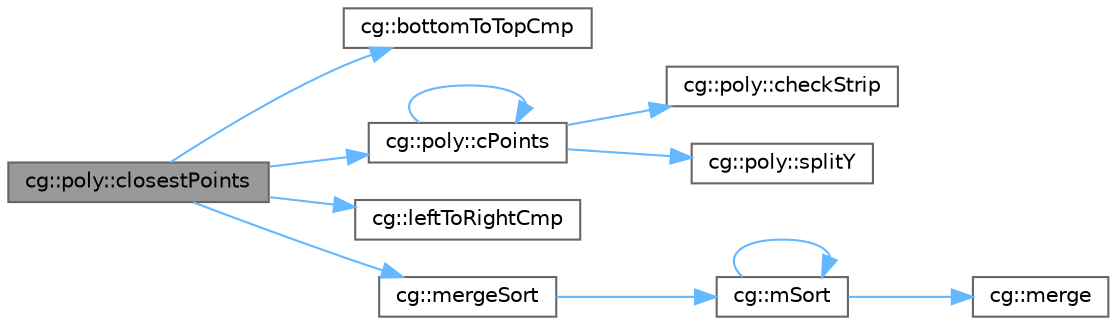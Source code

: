 digraph "cg::poly::closestPoints"
{
 // LATEX_PDF_SIZE
  bgcolor="transparent";
  edge [fontname=Helvetica,fontsize=10,labelfontname=Helvetica,labelfontsize=10];
  node [fontname=Helvetica,fontsize=10,shape=box,height=0.2,width=0.4];
  rankdir="LR";
  Node1 [id="Node000001",label="cg::poly::closestPoints",height=0.2,width=0.4,color="gray40", fillcolor="grey60", style="filled", fontcolor="black",tooltip=" "];
  Node1 -> Node2 [id="edge1_Node000001_Node000002",color="steelblue1",style="solid",tooltip=" "];
  Node2 [id="Node000002",label="cg::bottomToTopCmp",height=0.2,width=0.4,color="grey40", fillcolor="white", style="filled",URL="$namespacecg.html#a792418b5e095c18dccfff4e428612cf5",tooltip=" "];
  Node1 -> Node3 [id="edge2_Node000001_Node000003",color="steelblue1",style="solid",tooltip=" "];
  Node3 [id="Node000003",label="cg::poly::cPoints",height=0.2,width=0.4,color="grey40", fillcolor="white", style="filled",URL="$namespacecg_1_1poly.html#ac17deda938d2cefd893a75ec6a66958d",tooltip=" "];
  Node3 -> Node4 [id="edge3_Node000003_Node000004",color="steelblue1",style="solid",tooltip=" "];
  Node4 [id="Node000004",label="cg::poly::checkStrip",height=0.2,width=0.4,color="grey40", fillcolor="white", style="filled",URL="$namespacecg_1_1poly.html#a45c2f00e85ef9d0b8a08b0ebee5ae24e",tooltip=" "];
  Node3 -> Node3 [id="edge4_Node000003_Node000003",color="steelblue1",style="solid",tooltip=" "];
  Node3 -> Node5 [id="edge5_Node000003_Node000005",color="steelblue1",style="solid",tooltip=" "];
  Node5 [id="Node000005",label="cg::poly::splitY",height=0.2,width=0.4,color="grey40", fillcolor="white", style="filled",URL="$namespacecg_1_1poly.html#a4bc8fddd4da3d67b28f310e345db9fb2",tooltip=" "];
  Node1 -> Node6 [id="edge6_Node000001_Node000006",color="steelblue1",style="solid",tooltip=" "];
  Node6 [id="Node000006",label="cg::leftToRightCmp",height=0.2,width=0.4,color="grey40", fillcolor="white", style="filled",URL="$namespacecg.html#a719c148589ee764849c4e52bfac53365",tooltip=" "];
  Node1 -> Node7 [id="edge7_Node000001_Node000007",color="steelblue1",style="solid",tooltip=" "];
  Node7 [id="Node000007",label="cg::mergeSort",height=0.2,width=0.4,color="grey40", fillcolor="white", style="filled",URL="$namespacecg.html#a3174d3a4c9fda2012a3a6aee71a18040",tooltip=" "];
  Node7 -> Node8 [id="edge8_Node000007_Node000008",color="steelblue1",style="solid",tooltip=" "];
  Node8 [id="Node000008",label="cg::mSort",height=0.2,width=0.4,color="grey40", fillcolor="white", style="filled",URL="$namespacecg.html#a73282c69387868d5d09f66ae3e80f0ad",tooltip=" "];
  Node8 -> Node9 [id="edge9_Node000008_Node000009",color="steelblue1",style="solid",tooltip=" "];
  Node9 [id="Node000009",label="cg::merge",height=0.2,width=0.4,color="grey40", fillcolor="white", style="filled",URL="$namespacecg.html#ab3b65e356cc9069bbda330dfd6fcedcf",tooltip=" "];
  Node8 -> Node8 [id="edge10_Node000008_Node000008",color="steelblue1",style="solid",tooltip=" "];
}
